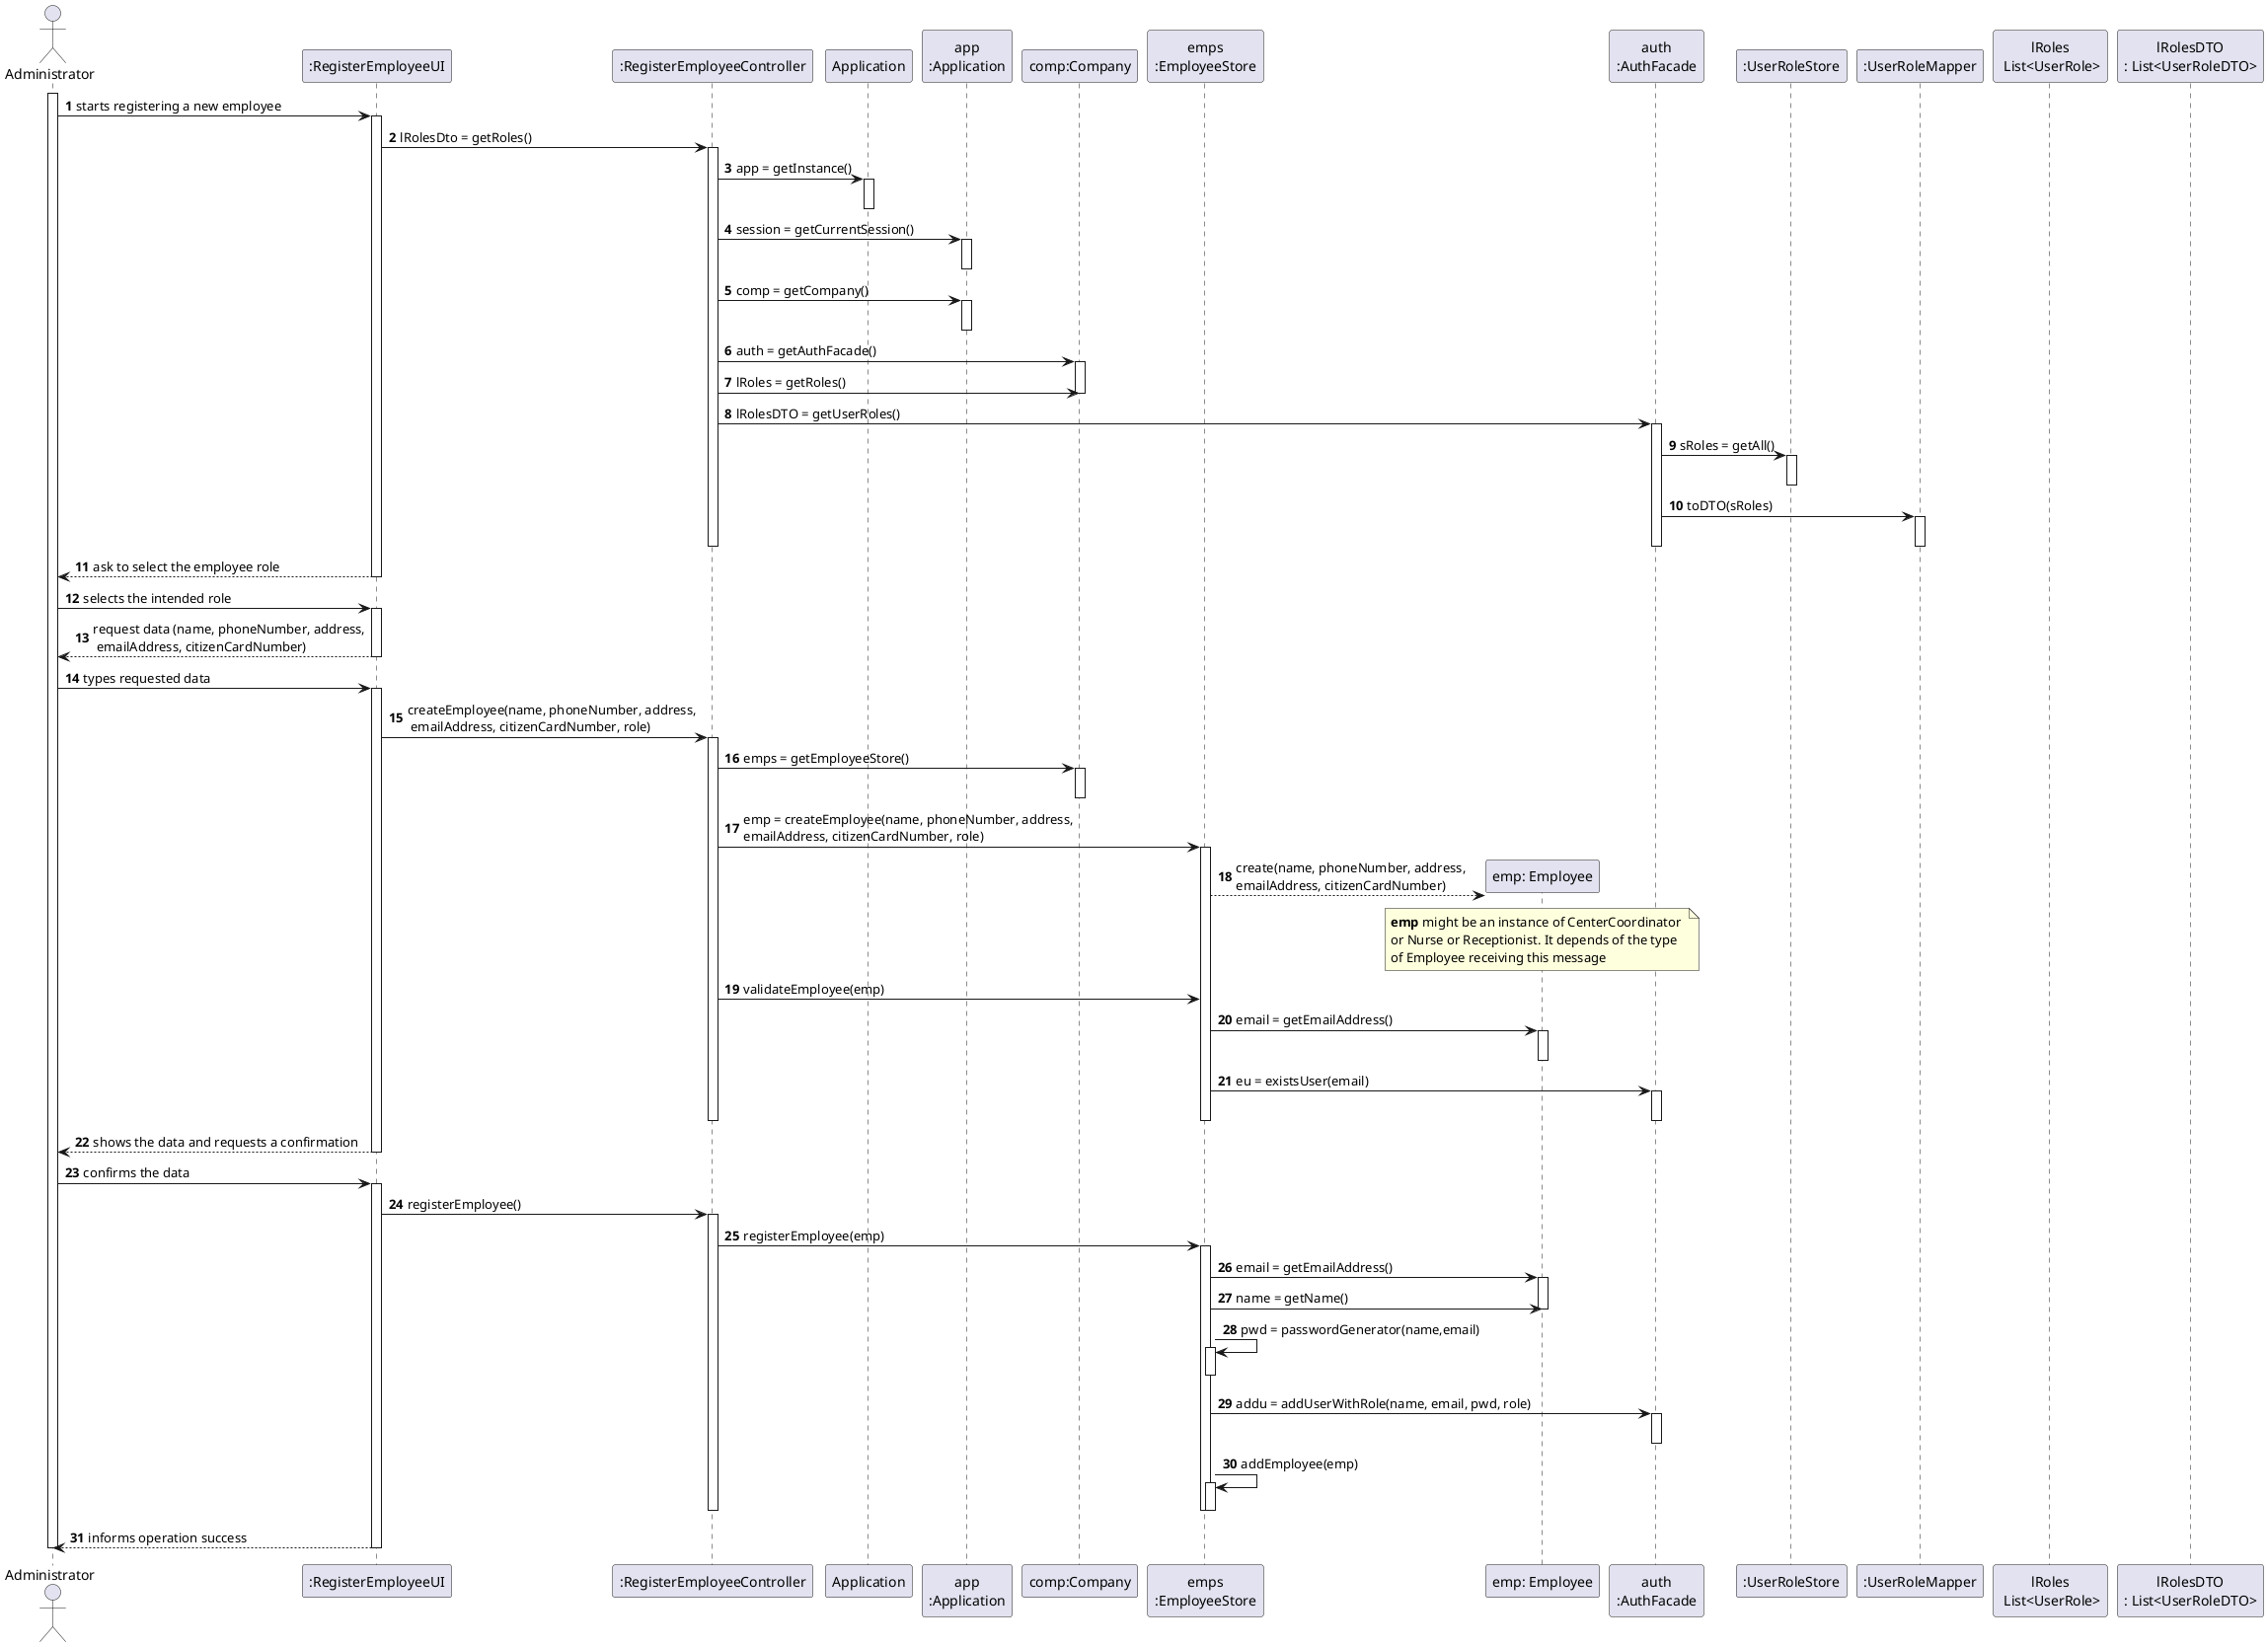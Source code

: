 @startuml
autonumber
actor "Administrator" as ADM


participant ":RegisterEmployeeUI" as UI
participant ":RegisterEmployeeController" as CTRL
participant "Application" as APP
participant "app\n:Application" as App
participant "comp:Company" as COMP
participant "emps\n:EmployeeStore" as EMPS
participant "emp: Employee" as EMP
participant "auth\n:AuthFacade" as AF
participant ":UserRoleStore" as URS
participant ":UserRoleMapper" as URM
participant "lRoles\n List<UserRole>" as LR
participant "lRolesDTO\n: List<UserRoleDTO>" as lRDTO




activate ADM

ADM -> UI : starts registering a new employee
activate UI

UI -> CTRL : lRolesDto = getRoles()
activate CTRL

CTRL -> APP : app = getInstance()
activate APP
deactivate APP

CTRL -> App: session = getCurrentSession()
activate App
deactivate App

CTRL -> App : comp = getCompany()
activate App
deactivate App

CTRL -> COMP: auth = getAuthFacade()
activate COMP


CTRL -> COMP: lRoles = getRoles()
deactivate COMP


CTRL -> AF : lRolesDTO = getUserRoles()
activate AF

AF -> URS : sRoles = getAll()
activate URS
deactivate URS

AF -> URM :  toDTO(sRoles)
activate URM

deactivate URM
deactivate AF
deactivate CTRL

UI --> ADM : ask to select the employee role
deactivate UI



ADM -> UI : selects the intended role
activate UI

UI --> ADM : request data (name, phoneNumber, address,\n emailAddress, citizenCardNumber)
deactivate UI




ADM -> UI : types requested data
activate UI

UI -> CTRL :createEmployee(name, phoneNumber, address,\n emailAddress, citizenCardNumber, role)
activate CTRL

CTRL -> COMP : emps = getEmployeeStore()
activate COMP
deactivate COMP

CTRL -> EMPS : emp = createEmployee(name, phoneNumber, address,\nemailAddress, citizenCardNumber, role)
activate EMPS

EMPS --> EMP** : create(name, phoneNumber, address, \nemailAddress, citizenCardNumber)

note over EMP : **emp** might be an instance of CenterCoordinator \nor Nurse or Receptionist. It depends of the type \nof Employee receiving this message


CTRL -> EMPS : validateEmployee(emp)

EMPS -> EMP : email = getEmailAddress()
activate EMP
deactivate EMP

EMPS -> AF : eu = existsUser(email)
activate AF
deactivate AF
deactivate CTRL
deactivate EMPS

UI --> ADM : shows the data and requests a confirmation
deactivate UI



ADM -> UI : confirms the data
activate UI

UI -> CTRL : registerEmployee()
activate CTRL

CTRL -> EMPS: registerEmployee(emp)
activate EMPS

EMPS -> EMP : email = getEmailAddress()
activate EMP

EMPS -> EMP : name = getName()

deactivate EMP

EMPS -> EMPS : pwd = passwordGenerator(name,email)
activate EMPS
deactivate EMPS

EMPS -> AF : addu = addUserWithRole(name, email, pwd, role)
activate AF
deactivate AF

EMPS -> EMPS : addEmployee(emp)
activate EMPS
deactivate EMPS
deactivate EMPS
deactivate CTRL

UI --> ADM : informs operation success
deactivate UI


deactivate ADM

@enduml